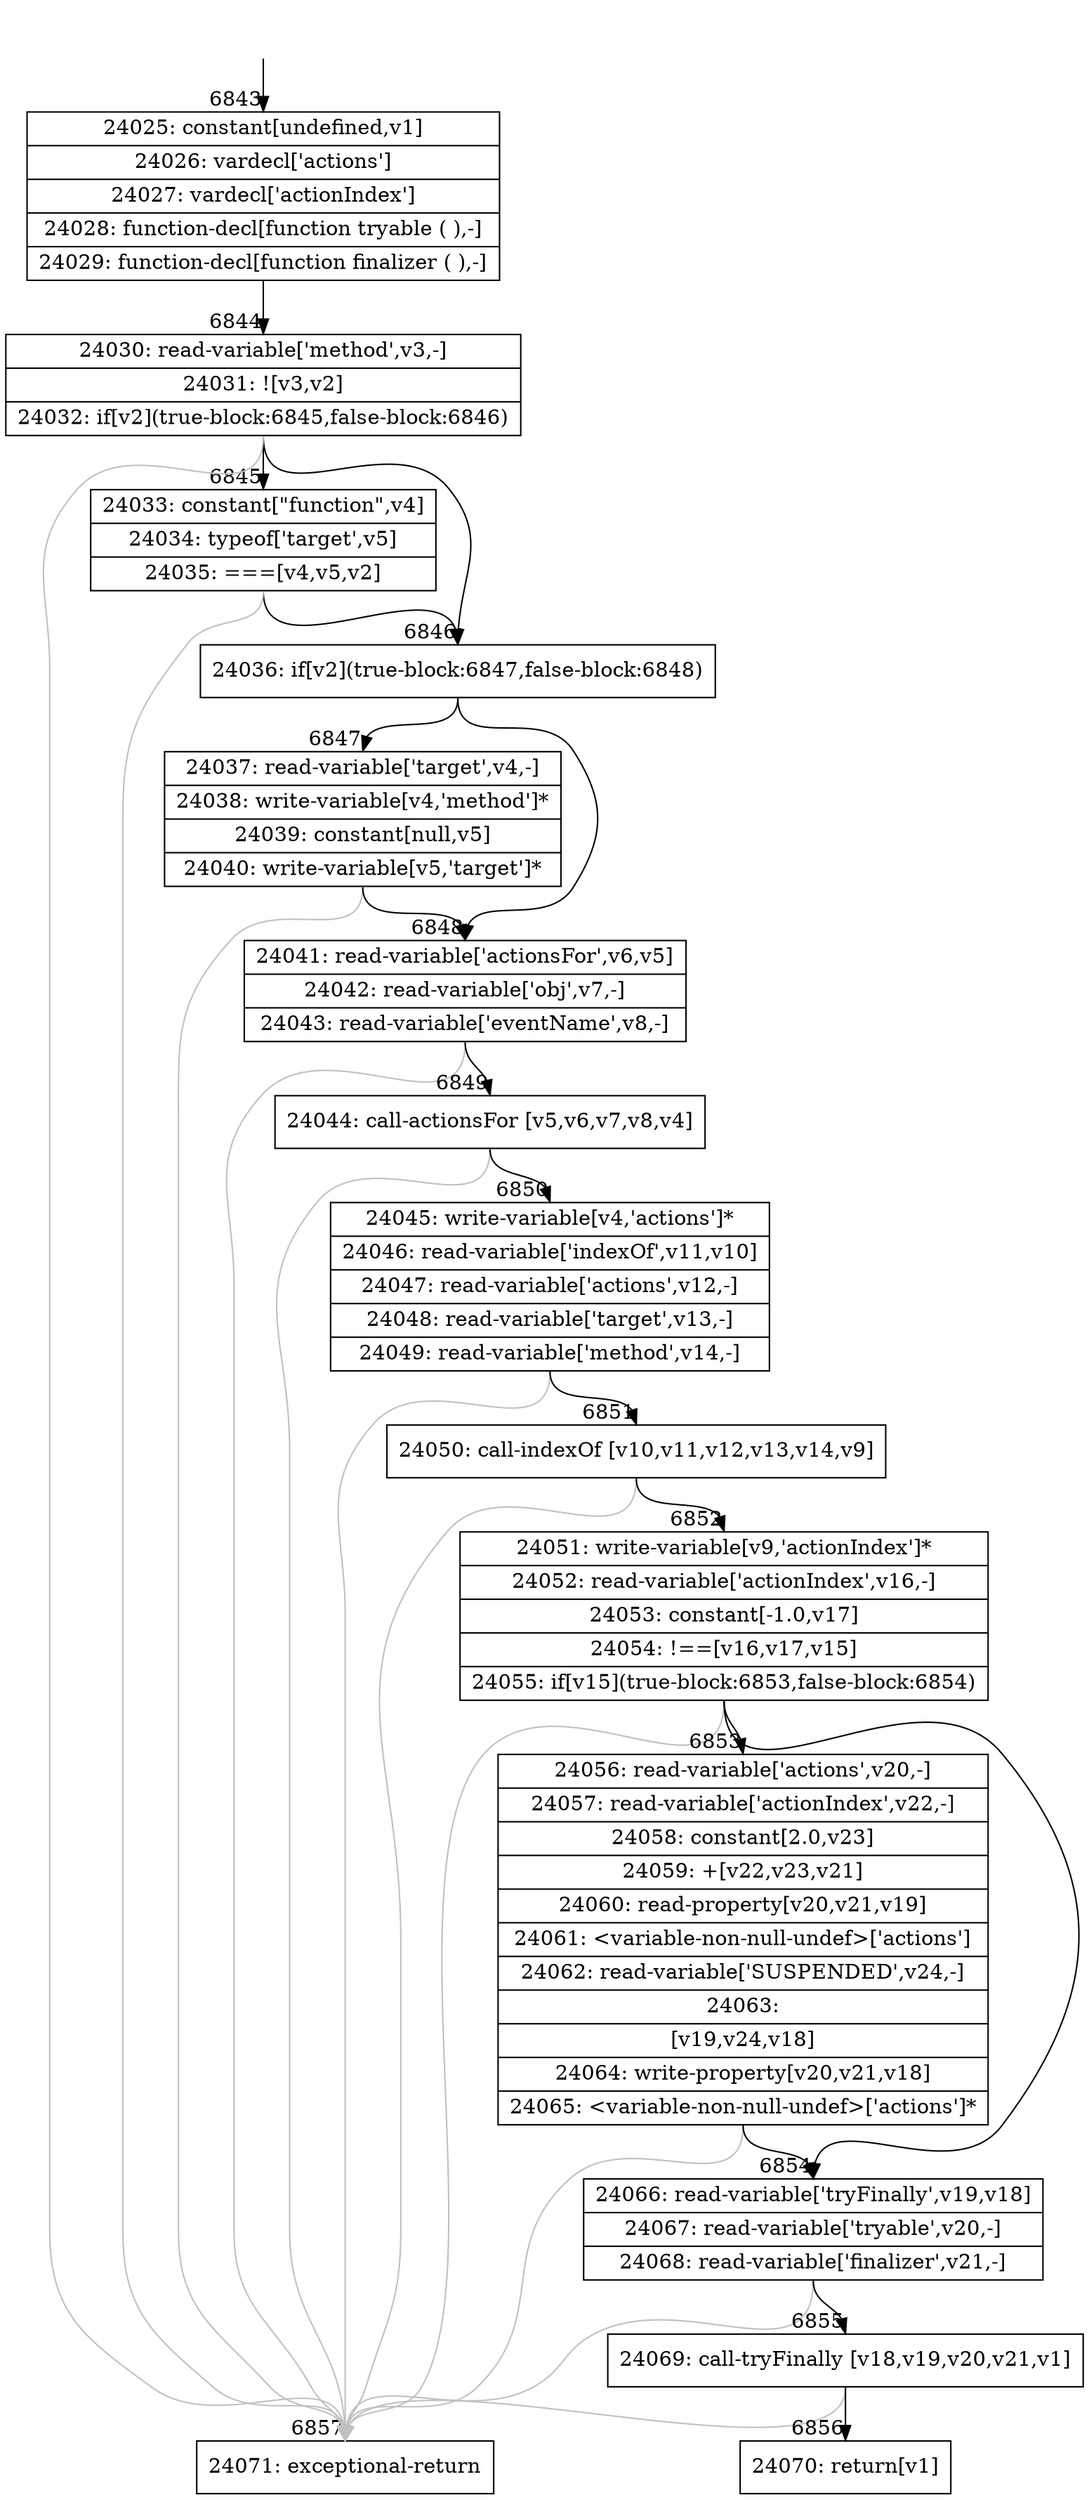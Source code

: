 digraph {
rankdir="TD"
BB_entry563[shape=none,label=""];
BB_entry563 -> BB6843 [tailport=s, headport=n, headlabel="    6843"]
BB6843 [shape=record label="{24025: constant[undefined,v1]|24026: vardecl['actions']|24027: vardecl['actionIndex']|24028: function-decl[function tryable ( ),-]|24029: function-decl[function finalizer ( ),-]}" ] 
BB6843 -> BB6844 [tailport=s, headport=n, headlabel="      6844"]
BB6844 [shape=record label="{24030: read-variable['method',v3,-]|24031: ![v3,v2]|24032: if[v2](true-block:6845,false-block:6846)}" ] 
BB6844 -> BB6846 [tailport=s, headport=n, headlabel="      6846"]
BB6844 -> BB6845 [tailport=s, headport=n, headlabel="      6845"]
BB6844 -> BB6857 [tailport=s, headport=n, color=gray, headlabel="      6857"]
BB6845 [shape=record label="{24033: constant[\"function\",v4]|24034: typeof['target',v5]|24035: ===[v4,v5,v2]}" ] 
BB6845 -> BB6846 [tailport=s, headport=n]
BB6845 -> BB6857 [tailport=s, headport=n, color=gray]
BB6846 [shape=record label="{24036: if[v2](true-block:6847,false-block:6848)}" ] 
BB6846 -> BB6847 [tailport=s, headport=n, headlabel="      6847"]
BB6846 -> BB6848 [tailport=s, headport=n, headlabel="      6848"]
BB6847 [shape=record label="{24037: read-variable['target',v4,-]|24038: write-variable[v4,'method']*|24039: constant[null,v5]|24040: write-variable[v5,'target']*}" ] 
BB6847 -> BB6848 [tailport=s, headport=n]
BB6847 -> BB6857 [tailport=s, headport=n, color=gray]
BB6848 [shape=record label="{24041: read-variable['actionsFor',v6,v5]|24042: read-variable['obj',v7,-]|24043: read-variable['eventName',v8,-]}" ] 
BB6848 -> BB6849 [tailport=s, headport=n, headlabel="      6849"]
BB6848 -> BB6857 [tailport=s, headport=n, color=gray]
BB6849 [shape=record label="{24044: call-actionsFor [v5,v6,v7,v8,v4]}" ] 
BB6849 -> BB6850 [tailport=s, headport=n, headlabel="      6850"]
BB6849 -> BB6857 [tailport=s, headport=n, color=gray]
BB6850 [shape=record label="{24045: write-variable[v4,'actions']*|24046: read-variable['indexOf',v11,v10]|24047: read-variable['actions',v12,-]|24048: read-variable['target',v13,-]|24049: read-variable['method',v14,-]}" ] 
BB6850 -> BB6851 [tailport=s, headport=n, headlabel="      6851"]
BB6850 -> BB6857 [tailport=s, headport=n, color=gray]
BB6851 [shape=record label="{24050: call-indexOf [v10,v11,v12,v13,v14,v9]}" ] 
BB6851 -> BB6852 [tailport=s, headport=n, headlabel="      6852"]
BB6851 -> BB6857 [tailport=s, headport=n, color=gray]
BB6852 [shape=record label="{24051: write-variable[v9,'actionIndex']*|24052: read-variable['actionIndex',v16,-]|24053: constant[-1.0,v17]|24054: !==[v16,v17,v15]|24055: if[v15](true-block:6853,false-block:6854)}" ] 
BB6852 -> BB6853 [tailport=s, headport=n, headlabel="      6853"]
BB6852 -> BB6854 [tailport=s, headport=n, headlabel="      6854"]
BB6852 -> BB6857 [tailport=s, headport=n, color=gray]
BB6853 [shape=record label="{24056: read-variable['actions',v20,-]|24057: read-variable['actionIndex',v22,-]|24058: constant[2.0,v23]|24059: +[v22,v23,v21]|24060: read-property[v20,v21,v19]|24061: \<variable-non-null-undef\>['actions']|24062: read-variable['SUSPENDED',v24,-]|24063: |[v19,v24,v18]|24064: write-property[v20,v21,v18]|24065: \<variable-non-null-undef\>['actions']*}" ] 
BB6853 -> BB6854 [tailport=s, headport=n]
BB6853 -> BB6857 [tailport=s, headport=n, color=gray]
BB6854 [shape=record label="{24066: read-variable['tryFinally',v19,v18]|24067: read-variable['tryable',v20,-]|24068: read-variable['finalizer',v21,-]}" ] 
BB6854 -> BB6855 [tailport=s, headport=n, headlabel="      6855"]
BB6854 -> BB6857 [tailport=s, headport=n, color=gray]
BB6855 [shape=record label="{24069: call-tryFinally [v18,v19,v20,v21,v1]}" ] 
BB6855 -> BB6856 [tailport=s, headport=n, headlabel="      6856"]
BB6855 -> BB6857 [tailport=s, headport=n, color=gray]
BB6856 [shape=record label="{24070: return[v1]}" ] 
BB6857 [shape=record label="{24071: exceptional-return}" ] 
//#$~ 12785
}
